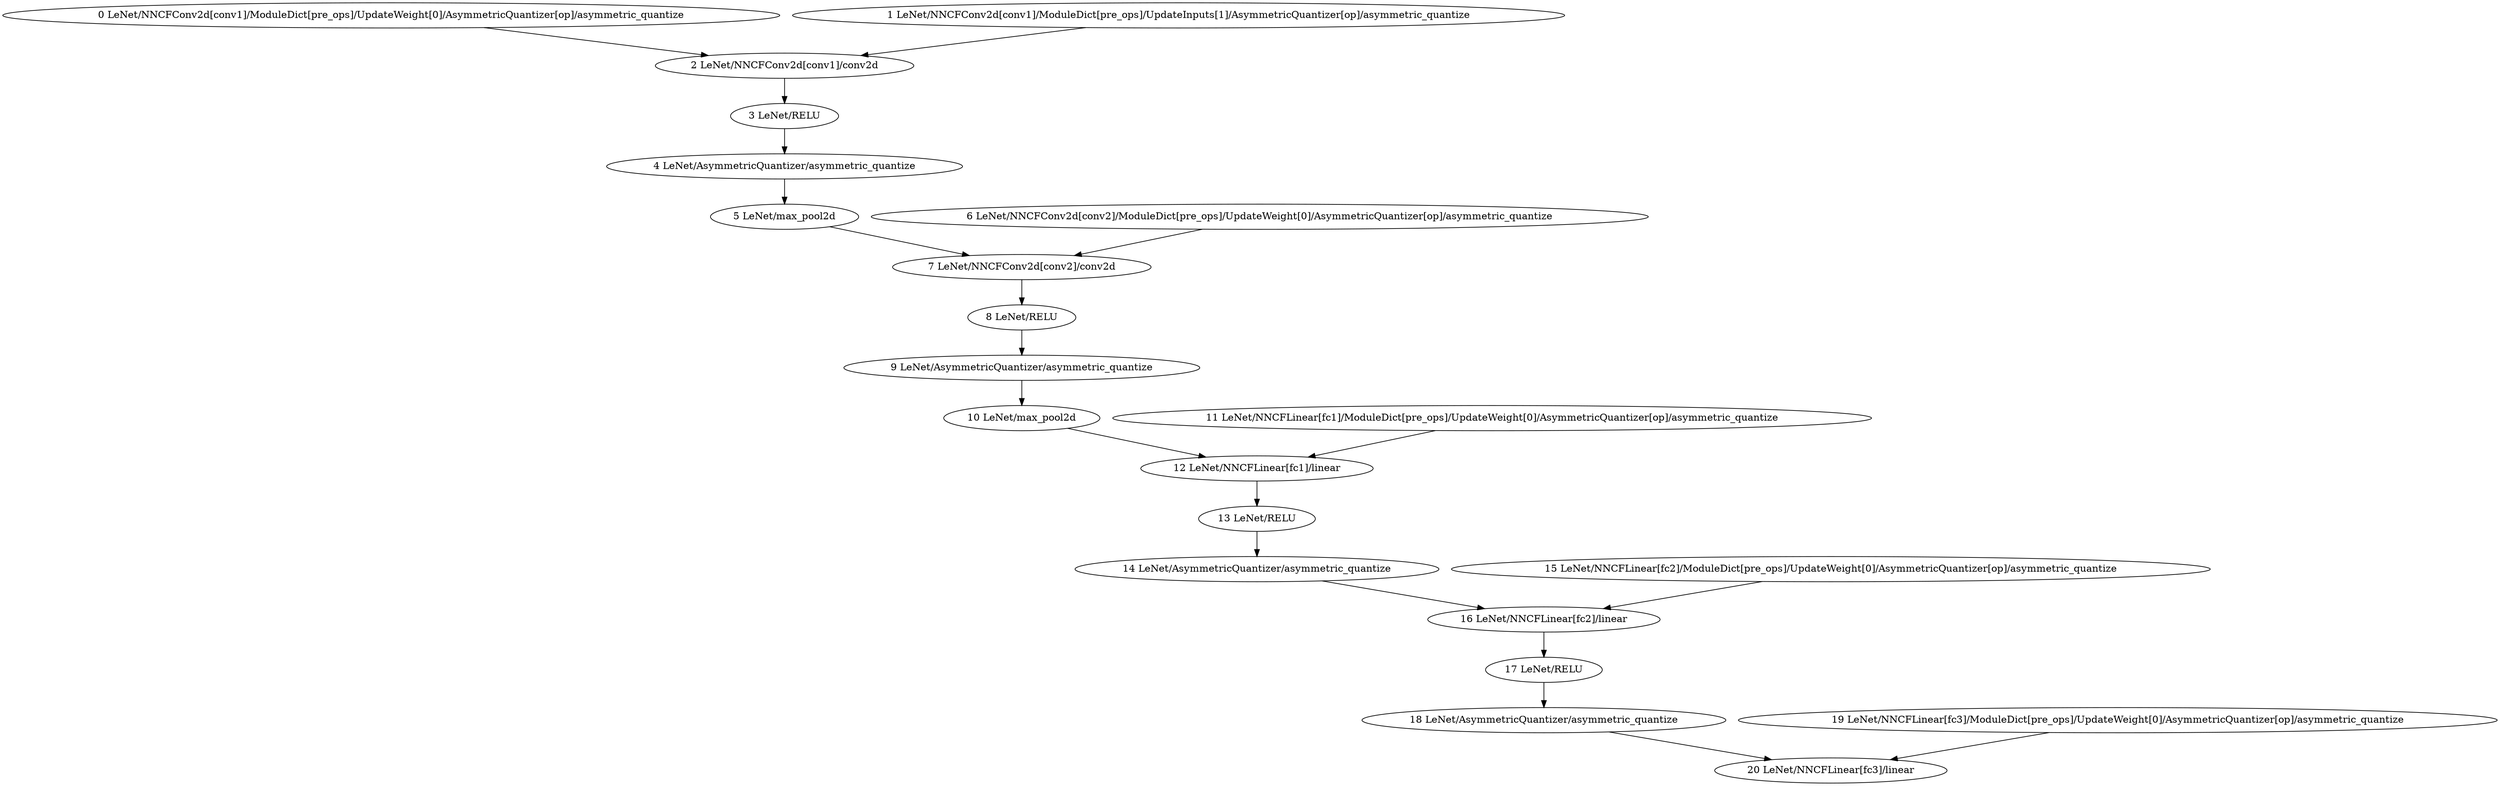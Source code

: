 strict digraph  {
"0 LeNet/NNCFConv2d[conv1]/ModuleDict[pre_ops]/UpdateWeight[0]/AsymmetricQuantizer[op]/asymmetric_quantize" [id=0, scope="LeNet/NNCFConv2d[conv1]/ModuleDict[pre_ops]/UpdateWeight[0]/AsymmetricQuantizer[op]", type=asymmetric_quantize];
"1 LeNet/NNCFConv2d[conv1]/ModuleDict[pre_ops]/UpdateInputs[1]/AsymmetricQuantizer[op]/asymmetric_quantize" [id=1, scope="LeNet/NNCFConv2d[conv1]/ModuleDict[pre_ops]/UpdateInputs[1]/AsymmetricQuantizer[op]", type=asymmetric_quantize];
"2 LeNet/NNCFConv2d[conv1]/conv2d" [id=2, scope="LeNet/NNCFConv2d[conv1]", type=conv2d];
"3 LeNet/RELU" [id=3, scope=LeNet, type=RELU];
"4 LeNet/AsymmetricQuantizer/asymmetric_quantize" [id=4, scope="LeNet/AsymmetricQuantizer", type=asymmetric_quantize];
"5 LeNet/max_pool2d" [id=5, scope=LeNet, type=max_pool2d];
"6 LeNet/NNCFConv2d[conv2]/ModuleDict[pre_ops]/UpdateWeight[0]/AsymmetricQuantizer[op]/asymmetric_quantize" [id=6, scope="LeNet/NNCFConv2d[conv2]/ModuleDict[pre_ops]/UpdateWeight[0]/AsymmetricQuantizer[op]", type=asymmetric_quantize];
"7 LeNet/NNCFConv2d[conv2]/conv2d" [id=7, scope="LeNet/NNCFConv2d[conv2]", type=conv2d];
"8 LeNet/RELU" [id=8, scope=LeNet, type=RELU];
"9 LeNet/AsymmetricQuantizer/asymmetric_quantize" [id=9, scope="LeNet/AsymmetricQuantizer", type=asymmetric_quantize];
"10 LeNet/max_pool2d" [id=10, scope=LeNet, type=max_pool2d];
"11 LeNet/NNCFLinear[fc1]/ModuleDict[pre_ops]/UpdateWeight[0]/AsymmetricQuantizer[op]/asymmetric_quantize" [id=11, scope="LeNet/NNCFLinear[fc1]/ModuleDict[pre_ops]/UpdateWeight[0]/AsymmetricQuantizer[op]", type=asymmetric_quantize];
"12 LeNet/NNCFLinear[fc1]/linear" [id=12, scope="LeNet/NNCFLinear[fc1]", type=linear];
"13 LeNet/RELU" [id=13, scope=LeNet, type=RELU];
"14 LeNet/AsymmetricQuantizer/asymmetric_quantize" [id=14, scope="LeNet/AsymmetricQuantizer", type=asymmetric_quantize];
"15 LeNet/NNCFLinear[fc2]/ModuleDict[pre_ops]/UpdateWeight[0]/AsymmetricQuantizer[op]/asymmetric_quantize" [id=15, scope="LeNet/NNCFLinear[fc2]/ModuleDict[pre_ops]/UpdateWeight[0]/AsymmetricQuantizer[op]", type=asymmetric_quantize];
"16 LeNet/NNCFLinear[fc2]/linear" [id=16, scope="LeNet/NNCFLinear[fc2]", type=linear];
"17 LeNet/RELU" [id=17, scope=LeNet, type=RELU];
"18 LeNet/AsymmetricQuantizer/asymmetric_quantize" [id=18, scope="LeNet/AsymmetricQuantizer", type=asymmetric_quantize];
"19 LeNet/NNCFLinear[fc3]/ModuleDict[pre_ops]/UpdateWeight[0]/AsymmetricQuantizer[op]/asymmetric_quantize" [id=19, scope="LeNet/NNCFLinear[fc3]/ModuleDict[pre_ops]/UpdateWeight[0]/AsymmetricQuantizer[op]", type=asymmetric_quantize];
"20 LeNet/NNCFLinear[fc3]/linear" [id=20, scope="LeNet/NNCFLinear[fc3]", type=linear];
"0 LeNet/NNCFConv2d[conv1]/ModuleDict[pre_ops]/UpdateWeight[0]/AsymmetricQuantizer[op]/asymmetric_quantize" -> "2 LeNet/NNCFConv2d[conv1]/conv2d";
"1 LeNet/NNCFConv2d[conv1]/ModuleDict[pre_ops]/UpdateInputs[1]/AsymmetricQuantizer[op]/asymmetric_quantize" -> "2 LeNet/NNCFConv2d[conv1]/conv2d";
"2 LeNet/NNCFConv2d[conv1]/conv2d" -> "3 LeNet/RELU";
"3 LeNet/RELU" -> "4 LeNet/AsymmetricQuantizer/asymmetric_quantize";
"4 LeNet/AsymmetricQuantizer/asymmetric_quantize" -> "5 LeNet/max_pool2d";
"5 LeNet/max_pool2d" -> "7 LeNet/NNCFConv2d[conv2]/conv2d";
"6 LeNet/NNCFConv2d[conv2]/ModuleDict[pre_ops]/UpdateWeight[0]/AsymmetricQuantizer[op]/asymmetric_quantize" -> "7 LeNet/NNCFConv2d[conv2]/conv2d";
"7 LeNet/NNCFConv2d[conv2]/conv2d" -> "8 LeNet/RELU";
"8 LeNet/RELU" -> "9 LeNet/AsymmetricQuantizer/asymmetric_quantize";
"9 LeNet/AsymmetricQuantizer/asymmetric_quantize" -> "10 LeNet/max_pool2d";
"10 LeNet/max_pool2d" -> "12 LeNet/NNCFLinear[fc1]/linear";
"11 LeNet/NNCFLinear[fc1]/ModuleDict[pre_ops]/UpdateWeight[0]/AsymmetricQuantizer[op]/asymmetric_quantize" -> "12 LeNet/NNCFLinear[fc1]/linear";
"12 LeNet/NNCFLinear[fc1]/linear" -> "13 LeNet/RELU";
"13 LeNet/RELU" -> "14 LeNet/AsymmetricQuantizer/asymmetric_quantize";
"14 LeNet/AsymmetricQuantizer/asymmetric_quantize" -> "16 LeNet/NNCFLinear[fc2]/linear";
"15 LeNet/NNCFLinear[fc2]/ModuleDict[pre_ops]/UpdateWeight[0]/AsymmetricQuantizer[op]/asymmetric_quantize" -> "16 LeNet/NNCFLinear[fc2]/linear";
"16 LeNet/NNCFLinear[fc2]/linear" -> "17 LeNet/RELU";
"17 LeNet/RELU" -> "18 LeNet/AsymmetricQuantizer/asymmetric_quantize";
"18 LeNet/AsymmetricQuantizer/asymmetric_quantize" -> "20 LeNet/NNCFLinear[fc3]/linear";
"19 LeNet/NNCFLinear[fc3]/ModuleDict[pre_ops]/UpdateWeight[0]/AsymmetricQuantizer[op]/asymmetric_quantize" -> "20 LeNet/NNCFLinear[fc3]/linear";
}
